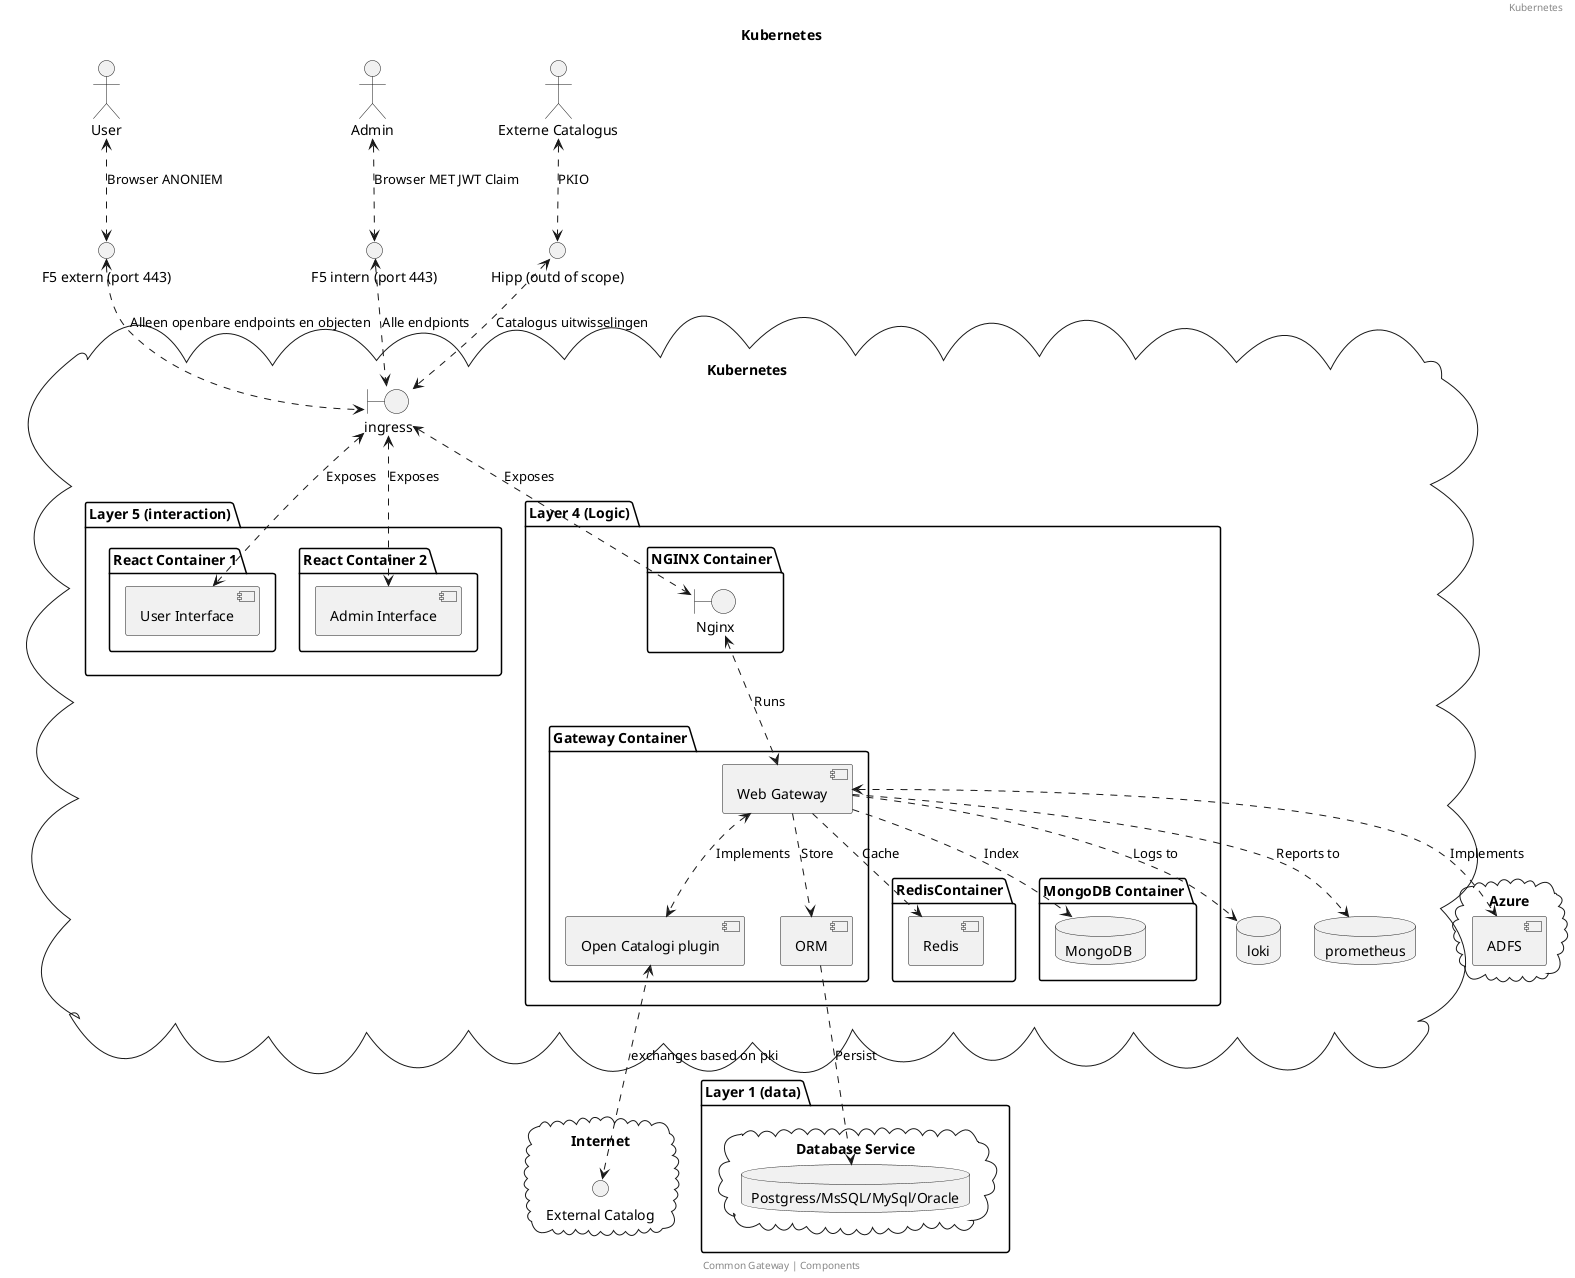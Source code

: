 @startuml
title: Kubernetes
footer: Common Gateway | Components
header: Kubernetes

skinparam backgroundColor transparent

actor "User" as user
interface "F5 extern (port 443)" as f5extern
actor "Admin" as adminUser
interface "F5 intern (port 443)" as f5intern

actor "Externe Catalogus" as externalCatalouge
interface "Hipp (outd of scope)" as hipp

cloud "Azure"{
 [ADFS]  as identity
}

cloud "Internet"{
interface "External Catalog" as externalCatalog
}


cloud "Kubernetes"{

boundary "ingress" as ingress
database loki
database prometheus

package "Layer 5 (interaction)" {
package "React Container 1" {
 [User Interface]  as ui
}

package "React Container 2" {
 [Admin Interface]  as admin
}
}


package "Layer 4 (Logic)" {
package "NGINX Container" {
 boundary "Nginx" as Nginx
}

package "Gateway Container" {
 [Open Catalogi plugin] as Plugins
 [Web Gateway] as Gateway
 [ORM] as ORM
}

package "RedisContainer" {
 [Redis] as Redis
}


package "MongoDB Container" {
 database  "MongoDB " as MognoDB
}
}

}

package "Layer 1 (data)" {
cloud "Database Service"{
 database  "Postgress/MsSQL/MySql/Oracle" as db
}
}

externalCatalouge <..> hipp: PKIO
user <..> f5extern: Browser ANONIEM
adminUser <..> f5intern : Browser MET JWT Claim
f5extern <..> ingress: Alleen openbare endpoints en objecten
f5intern <..> ingress: Alle endpionts
hipp <..> ingress: Catalogus uitwisselingen
ingress <..> ui: Exposes
ingress <..> admin: Exposes
ingress <..> Nginx: Exposes
Nginx  <..> Gateway: Runs
Gateway <..> Plugins: Implements
Gateway <..> identity: Implements
Gateway ..> loki: Logs to
Gateway ..> prometheus: Reports to
Plugins <..> externalCatalog: exchanges based on pki
Gateway ..> MognoDB: Index
Gateway ..> Redis: Cache
Gateway ..> ORM: Store
ORM  ..> db: Persist
@enduml